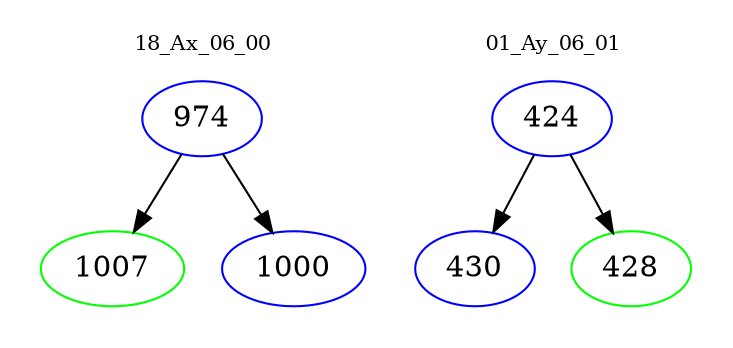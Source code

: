 digraph{
subgraph cluster_0 {
color = white
label = "18_Ax_06_00";
fontsize=10;
T0_974 [label="974", color="blue"]
T0_974 -> T0_1007 [color="black"]
T0_1007 [label="1007", color="green"]
T0_974 -> T0_1000 [color="black"]
T0_1000 [label="1000", color="blue"]
}
subgraph cluster_1 {
color = white
label = "01_Ay_06_01";
fontsize=10;
T1_424 [label="424", color="blue"]
T1_424 -> T1_430 [color="black"]
T1_430 [label="430", color="blue"]
T1_424 -> T1_428 [color="black"]
T1_428 [label="428", color="green"]
}
}
